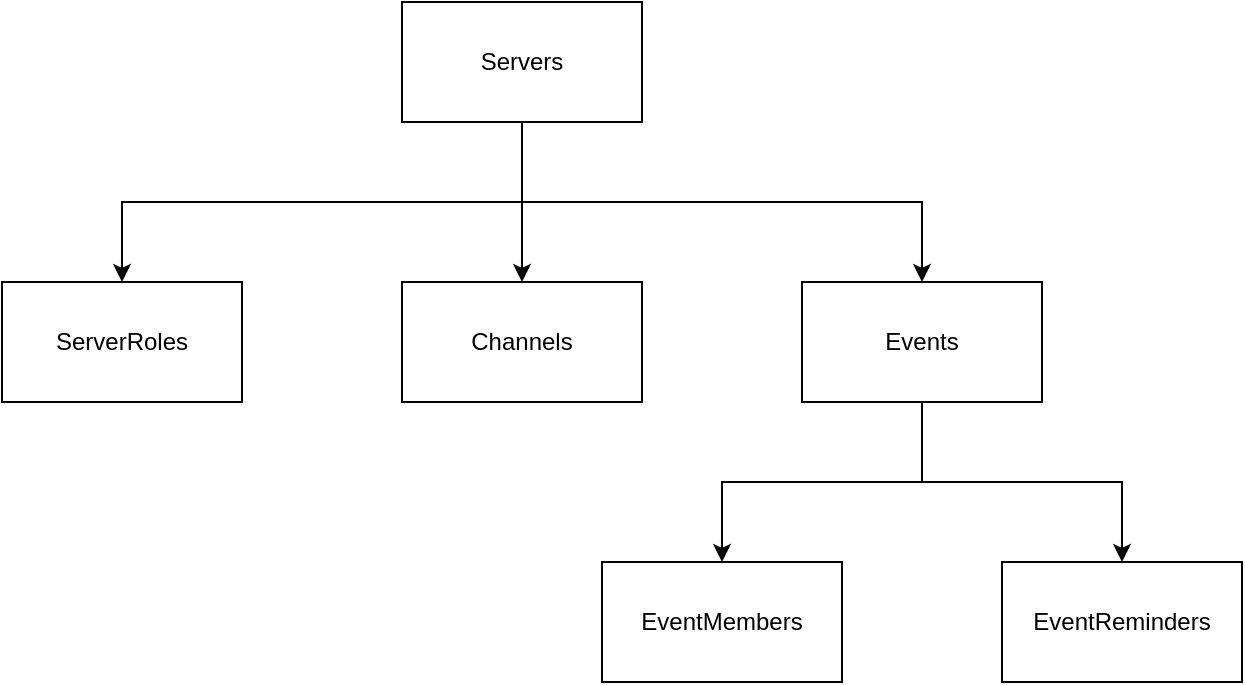 <mxfile version="17.4.2" type="device" pages="2"><diagram id="ZwTcJ2PWcBH-X0d2gr6N" name="DB"><mxGraphModel dx="2498" dy="1072" grid="1" gridSize="10" guides="1" tooltips="1" connect="1" arrows="1" fold="1" page="1" pageScale="1" pageWidth="827" pageHeight="1169" math="0" shadow="0"><root><mxCell id="0"/><mxCell id="1" parent="0"/><mxCell id="-BPBvn5lQueA70Ih68vu-9" style="edgeStyle=orthogonalEdgeStyle;rounded=0;orthogonalLoop=1;jettySize=auto;html=1;exitX=0.5;exitY=1;exitDx=0;exitDy=0;entryX=0.5;entryY=0;entryDx=0;entryDy=0;" edge="1" parent="1" source="-BPBvn5lQueA70Ih68vu-1" target="-BPBvn5lQueA70Ih68vu-4"><mxGeometry relative="1" as="geometry"/></mxCell><mxCell id="-BPBvn5lQueA70Ih68vu-10" style="edgeStyle=orthogonalEdgeStyle;rounded=0;orthogonalLoop=1;jettySize=auto;html=1;exitX=0.5;exitY=1;exitDx=0;exitDy=0;entryX=0.5;entryY=0;entryDx=0;entryDy=0;" edge="1" parent="1" source="-BPBvn5lQueA70Ih68vu-1" target="-BPBvn5lQueA70Ih68vu-6"><mxGeometry relative="1" as="geometry"/></mxCell><mxCell id="-BPBvn5lQueA70Ih68vu-1" value="Events" style="rounded=0;whiteSpace=wrap;html=1;" vertex="1" parent="1"><mxGeometry x="60" y="520" width="120" height="60" as="geometry"/></mxCell><mxCell id="-BPBvn5lQueA70Ih68vu-2" value="Channels" style="rounded=0;whiteSpace=wrap;html=1;" vertex="1" parent="1"><mxGeometry x="-140" y="520" width="120" height="60" as="geometry"/></mxCell><mxCell id="-BPBvn5lQueA70Ih68vu-7" style="edgeStyle=orthogonalEdgeStyle;rounded=0;orthogonalLoop=1;jettySize=auto;html=1;exitX=0.5;exitY=1;exitDx=0;exitDy=0;entryX=0.5;entryY=0;entryDx=0;entryDy=0;" edge="1" parent="1" source="-BPBvn5lQueA70Ih68vu-3" target="-BPBvn5lQueA70Ih68vu-1"><mxGeometry relative="1" as="geometry"/></mxCell><mxCell id="-BPBvn5lQueA70Ih68vu-11" style="edgeStyle=orthogonalEdgeStyle;rounded=0;orthogonalLoop=1;jettySize=auto;html=1;exitX=0.5;exitY=1;exitDx=0;exitDy=0;entryX=0.5;entryY=0;entryDx=0;entryDy=0;" edge="1" parent="1" source="-BPBvn5lQueA70Ih68vu-3" target="-BPBvn5lQueA70Ih68vu-2"><mxGeometry relative="1" as="geometry"/></mxCell><mxCell id="-BPBvn5lQueA70Ih68vu-13" style="edgeStyle=orthogonalEdgeStyle;rounded=0;orthogonalLoop=1;jettySize=auto;html=1;exitX=0.5;exitY=1;exitDx=0;exitDy=0;entryX=0.5;entryY=0;entryDx=0;entryDy=0;" edge="1" parent="1" source="-BPBvn5lQueA70Ih68vu-3" target="-BPBvn5lQueA70Ih68vu-12"><mxGeometry relative="1" as="geometry"/></mxCell><mxCell id="-BPBvn5lQueA70Ih68vu-3" value="Servers" style="rounded=0;whiteSpace=wrap;html=1;" vertex="1" parent="1"><mxGeometry x="-140" y="380" width="120" height="60" as="geometry"/></mxCell><mxCell id="-BPBvn5lQueA70Ih68vu-4" value="EventMembers" style="rounded=0;whiteSpace=wrap;html=1;" vertex="1" parent="1"><mxGeometry x="-40" y="660" width="120" height="60" as="geometry"/></mxCell><mxCell id="-BPBvn5lQueA70Ih68vu-6" value="EventReminders" style="rounded=0;whiteSpace=wrap;html=1;" vertex="1" parent="1"><mxGeometry x="160" y="660" width="120" height="60" as="geometry"/></mxCell><mxCell id="-BPBvn5lQueA70Ih68vu-12" value="ServerRoles" style="rounded=0;whiteSpace=wrap;html=1;" vertex="1" parent="1"><mxGeometry x="-340" y="520" width="120" height="60" as="geometry"/></mxCell></root></mxGraphModel></diagram><diagram id="giHlljV1WwekquS-B4Lo" name="Standard without Eventing"><mxGraphModel dx="2365" dy="1293" grid="1" gridSize="10" guides="1" tooltips="1" connect="1" arrows="1" fold="1" page="1" pageScale="1" pageWidth="827" pageHeight="1169" math="0" shadow="0"><root><mxCell id="0"/><mxCell id="1" parent="0"/><mxCell id="sooLpHcehuKBq-TOQK-5-1" value="&lt;br&gt;Broker" style="rounded=0;whiteSpace=wrap;html=1;fillColor=#008a00;fontColor=#ffffff;strokeColor=#005700;" vertex="1" parent="1"><mxGeometry x="80" y="200" width="120" height="60" as="geometry"/></mxCell><mxCell id="sooLpHcehuKBq-TOQK-5-2" value="&lt;br&gt;Service" style="rounded=0;whiteSpace=wrap;html=1;fillColor=#60a917;fontColor=#ffffff;strokeColor=#2D7600;" vertex="1" parent="1"><mxGeometry x="240" y="200" width="120" height="60" as="geometry"/></mxCell><mxCell id="sooLpHcehuKBq-TOQK-5-3" value="&lt;br&gt;Processing Service" style="rounded=0;whiteSpace=wrap;html=1;fillColor=#6a00ff;fontColor=#ffffff;strokeColor=#3700CC;" vertex="1" parent="1"><mxGeometry x="400" y="200" width="120" height="60" as="geometry"/></mxCell><mxCell id="sooLpHcehuKBq-TOQK-5-4" value="&lt;br&gt;Orchestration Service" style="rounded=0;whiteSpace=wrap;html=1;fillColor=#1ba1e2;fontColor=#ffffff;strokeColor=#006EAF;" vertex="1" parent="1"><mxGeometry x="560" y="200" width="120" height="60" as="geometry"/></mxCell><mxCell id="sooLpHcehuKBq-TOQK-5-6" value="&lt;br&gt;Management Service" style="rounded=0;whiteSpace=wrap;html=1;fillColor=#a20025;fontColor=#ffffff;strokeColor=#6F0000;" vertex="1" parent="1"><mxGeometry x="880" y="200" width="120" height="60" as="geometry"/></mxCell><mxCell id="sooLpHcehuKBq-TOQK-5-7" value="&lt;br&gt;Coordination Service" style="rounded=0;whiteSpace=wrap;html=1;fillColor=#330066;fontColor=#FFFFFF;strokeColor=#006EAF;" vertex="1" parent="1"><mxGeometry x="720" y="200" width="120" height="60" as="geometry"/></mxCell><mxCell id="gRKCuc54qlvHBrii7tV--61" style="edgeStyle=orthogonalEdgeStyle;rounded=0;orthogonalLoop=1;jettySize=auto;html=1;exitX=0.5;exitY=1;exitDx=0;exitDy=0;entryX=0.5;entryY=0;entryDx=0;entryDy=0;fillColor=#e3c800;strokeColor=#B09500;" edge="1" parent="1" source="sooLpHcehuKBq-TOQK-5-8" target="gRKCuc54qlvHBrii7tV--58"><mxGeometry relative="1" as="geometry"><Array as="points"><mxPoint x="260" y="1030"/><mxPoint x="1060" y="1030"/></Array></mxGeometry></mxCell><mxCell id="gRKCuc54qlvHBrii7tV--66" style="edgeStyle=orthogonalEdgeStyle;rounded=0;orthogonalLoop=1;jettySize=auto;html=1;exitX=0.75;exitY=0;exitDx=0;exitDy=0;entryX=0.75;entryY=1;entryDx=0;entryDy=0;fillColor=#e51400;strokeColor=#B20000;" edge="1" parent="1" source="sooLpHcehuKBq-TOQK-5-8" target="sooLpHcehuKBq-TOQK-5-9"><mxGeometry relative="1" as="geometry"/></mxCell><mxCell id="sooLpHcehuKBq-TOQK-5-8" value="DiscordApi&lt;br&gt;Broker" style="rounded=0;whiteSpace=wrap;html=1;fillColor=#008a00;fontColor=#ffffff;strokeColor=#005700;" vertex="1" parent="1"><mxGeometry x="200" y="920" width="120" height="60" as="geometry"/></mxCell><mxCell id="sooLpHcehuKBq-TOQK-5-13" style="edgeStyle=orthogonalEdgeStyle;rounded=0;orthogonalLoop=1;jettySize=auto;html=1;exitX=0.5;exitY=1;exitDx=0;exitDy=0;entryX=0.5;entryY=0;entryDx=0;entryDy=0;" edge="1" parent="1" source="sooLpHcehuKBq-TOQK-5-9" target="sooLpHcehuKBq-TOQK-5-8"><mxGeometry relative="1" as="geometry"/></mxCell><mxCell id="gRKCuc54qlvHBrii7tV--67" style="edgeStyle=orthogonalEdgeStyle;rounded=0;orthogonalLoop=1;jettySize=auto;html=1;exitX=0.75;exitY=0;exitDx=0;exitDy=0;entryX=0.75;entryY=1;entryDx=0;entryDy=0;fillColor=#e51400;strokeColor=#B20000;" edge="1" parent="1" source="sooLpHcehuKBq-TOQK-5-9" target="sooLpHcehuKBq-TOQK-5-10"><mxGeometry relative="1" as="geometry"/></mxCell><mxCell id="sooLpHcehuKBq-TOQK-5-9" value="DiscordApi&lt;br&gt;Service" style="rounded=0;whiteSpace=wrap;html=1;fillColor=#60a917;fontColor=#ffffff;strokeColor=#2D7600;" vertex="1" parent="1"><mxGeometry x="200" y="780" width="120" height="60" as="geometry"/></mxCell><mxCell id="sooLpHcehuKBq-TOQK-5-12" style="edgeStyle=orthogonalEdgeStyle;rounded=0;orthogonalLoop=1;jettySize=auto;html=1;exitX=0.5;exitY=1;exitDx=0;exitDy=0;entryX=0.5;entryY=0;entryDx=0;entryDy=0;" edge="1" parent="1" source="sooLpHcehuKBq-TOQK-5-10" target="sooLpHcehuKBq-TOQK-5-9"><mxGeometry relative="1" as="geometry"/></mxCell><mxCell id="gRKCuc54qlvHBrii7tV--68" style="edgeStyle=orthogonalEdgeStyle;rounded=0;orthogonalLoop=1;jettySize=auto;html=1;exitX=0.75;exitY=0;exitDx=0;exitDy=0;entryX=0.75;entryY=1;entryDx=0;entryDy=0;fillColor=#e51400;strokeColor=#B20000;" edge="1" parent="1" source="sooLpHcehuKBq-TOQK-5-10" target="gRKCuc54qlvHBrii7tV--37"><mxGeometry relative="1" as="geometry"/></mxCell><mxCell id="sooLpHcehuKBq-TOQK-5-10" value="DiscordApi&lt;br&gt;Processing Service" style="rounded=0;whiteSpace=wrap;html=1;fillColor=#6a00ff;fontColor=#ffffff;strokeColor=#3700CC;" vertex="1" parent="1"><mxGeometry x="200" y="640" width="120" height="60" as="geometry"/></mxCell><mxCell id="gRKCuc54qlvHBrii7tV--16" style="edgeStyle=orthogonalEdgeStyle;rounded=0;orthogonalLoop=1;jettySize=auto;html=1;exitX=0.5;exitY=1;exitDx=0;exitDy=0;entryX=0.5;entryY=0;entryDx=0;entryDy=0;entryPerimeter=0;" edge="1" parent="1" source="sooLpHcehuKBq-TOQK-5-14" target="gRKCuc54qlvHBrii7tV--7"><mxGeometry relative="1" as="geometry"/></mxCell><mxCell id="sooLpHcehuKBq-TOQK-5-14" value="Server&lt;br&gt;Broker" style="rounded=0;whiteSpace=wrap;html=1;fillColor=#008a00;fontColor=#ffffff;strokeColor=#005700;" vertex="1" parent="1"><mxGeometry x="360" y="920" width="120" height="60" as="geometry"/></mxCell><mxCell id="sooLpHcehuKBq-TOQK-5-15" style="edgeStyle=orthogonalEdgeStyle;rounded=0;orthogonalLoop=1;jettySize=auto;html=1;exitX=0.5;exitY=1;exitDx=0;exitDy=0;entryX=0.5;entryY=0;entryDx=0;entryDy=0;" edge="1" parent="1" source="sooLpHcehuKBq-TOQK-5-16" target="sooLpHcehuKBq-TOQK-5-14"><mxGeometry relative="1" as="geometry"/></mxCell><mxCell id="sooLpHcehuKBq-TOQK-5-16" value="Server&lt;br&gt;Service" style="rounded=0;whiteSpace=wrap;html=1;fillColor=#60a917;fontColor=#ffffff;strokeColor=#2D7600;" vertex="1" parent="1"><mxGeometry x="360" y="780" width="120" height="60" as="geometry"/></mxCell><mxCell id="sooLpHcehuKBq-TOQK-5-17" style="edgeStyle=orthogonalEdgeStyle;rounded=0;orthogonalLoop=1;jettySize=auto;html=1;exitX=0.5;exitY=1;exitDx=0;exitDy=0;entryX=0.5;entryY=0;entryDx=0;entryDy=0;" edge="1" parent="1" source="sooLpHcehuKBq-TOQK-5-18" target="sooLpHcehuKBq-TOQK-5-16"><mxGeometry relative="1" as="geometry"/></mxCell><mxCell id="sooLpHcehuKBq-TOQK-5-18" value="Server&lt;br&gt;Processing Service" style="rounded=0;whiteSpace=wrap;html=1;fillColor=#6a00ff;fontColor=#ffffff;strokeColor=#3700CC;" vertex="1" parent="1"><mxGeometry x="360" y="640" width="120" height="60" as="geometry"/></mxCell><mxCell id="gRKCuc54qlvHBrii7tV--11" style="edgeStyle=orthogonalEdgeStyle;rounded=0;orthogonalLoop=1;jettySize=auto;html=1;exitX=0.5;exitY=1;exitDx=0;exitDy=0;entryX=0.5;entryY=0;entryDx=0;entryDy=0;entryPerimeter=0;" edge="1" parent="1" source="sooLpHcehuKBq-TOQK-5-19" target="gRKCuc54qlvHBrii7tV--7"><mxGeometry relative="1" as="geometry"/></mxCell><mxCell id="sooLpHcehuKBq-TOQK-5-19" value="Role&lt;br&gt;Broker" style="rounded=0;whiteSpace=wrap;html=1;fillColor=#008a00;fontColor=#ffffff;strokeColor=#005700;" vertex="1" parent="1"><mxGeometry x="520" y="920" width="120" height="60" as="geometry"/></mxCell><mxCell id="sooLpHcehuKBq-TOQK-5-20" style="edgeStyle=orthogonalEdgeStyle;rounded=0;orthogonalLoop=1;jettySize=auto;html=1;exitX=0.5;exitY=1;exitDx=0;exitDy=0;entryX=0.5;entryY=0;entryDx=0;entryDy=0;" edge="1" parent="1" source="sooLpHcehuKBq-TOQK-5-21" target="sooLpHcehuKBq-TOQK-5-19"><mxGeometry relative="1" as="geometry"/></mxCell><mxCell id="sooLpHcehuKBq-TOQK-5-21" value="Role&lt;br&gt;Service" style="rounded=0;whiteSpace=wrap;html=1;fillColor=#60a917;fontColor=#ffffff;strokeColor=#2D7600;" vertex="1" parent="1"><mxGeometry x="520" y="780" width="120" height="60" as="geometry"/></mxCell><mxCell id="sooLpHcehuKBq-TOQK-5-22" style="edgeStyle=orthogonalEdgeStyle;rounded=0;orthogonalLoop=1;jettySize=auto;html=1;exitX=0.5;exitY=1;exitDx=0;exitDy=0;entryX=0.5;entryY=0;entryDx=0;entryDy=0;" edge="1" parent="1" source="sooLpHcehuKBq-TOQK-5-23" target="sooLpHcehuKBq-TOQK-5-21"><mxGeometry relative="1" as="geometry"/></mxCell><mxCell id="sooLpHcehuKBq-TOQK-5-23" value="Role&lt;br&gt;Processing Service" style="rounded=0;whiteSpace=wrap;html=1;fillColor=#6a00ff;fontColor=#ffffff;strokeColor=#3700CC;" vertex="1" parent="1"><mxGeometry x="520" y="640" width="120" height="60" as="geometry"/></mxCell><mxCell id="gRKCuc54qlvHBrii7tV--10" style="edgeStyle=orthogonalEdgeStyle;rounded=0;orthogonalLoop=1;jettySize=auto;html=1;exitX=0.5;exitY=1;exitDx=0;exitDy=0;entryX=0.5;entryY=0;entryDx=0;entryDy=0;entryPerimeter=0;" edge="1" parent="1" source="0sxjqeo3o4CU1X3spmLs-1" target="gRKCuc54qlvHBrii7tV--7"><mxGeometry relative="1" as="geometry"/></mxCell><mxCell id="0sxjqeo3o4CU1X3spmLs-1" value="Channel&lt;br&gt;Broker" style="rounded=0;whiteSpace=wrap;html=1;fillColor=#008a00;fontColor=#ffffff;strokeColor=#005700;" vertex="1" parent="1"><mxGeometry x="680" y="920" width="120" height="60" as="geometry"/></mxCell><mxCell id="0sxjqeo3o4CU1X3spmLs-2" style="edgeStyle=orthogonalEdgeStyle;rounded=0;orthogonalLoop=1;jettySize=auto;html=1;exitX=0.5;exitY=1;exitDx=0;exitDy=0;entryX=0.5;entryY=0;entryDx=0;entryDy=0;" edge="1" parent="1" source="0sxjqeo3o4CU1X3spmLs-3" target="0sxjqeo3o4CU1X3spmLs-1"><mxGeometry relative="1" as="geometry"/></mxCell><mxCell id="0sxjqeo3o4CU1X3spmLs-3" value="Channel&lt;br&gt;Service" style="rounded=0;whiteSpace=wrap;html=1;fillColor=#60a917;fontColor=#ffffff;strokeColor=#2D7600;" vertex="1" parent="1"><mxGeometry x="680" y="780" width="120" height="60" as="geometry"/></mxCell><mxCell id="0sxjqeo3o4CU1X3spmLs-4" style="edgeStyle=orthogonalEdgeStyle;rounded=0;orthogonalLoop=1;jettySize=auto;html=1;exitX=0.5;exitY=1;exitDx=0;exitDy=0;entryX=0.5;entryY=0;entryDx=0;entryDy=0;" edge="1" parent="1" source="0sxjqeo3o4CU1X3spmLs-5" target="0sxjqeo3o4CU1X3spmLs-3"><mxGeometry relative="1" as="geometry"/></mxCell><mxCell id="0sxjqeo3o4CU1X3spmLs-5" value="Channel&lt;br&gt;Processing Service" style="rounded=0;whiteSpace=wrap;html=1;fillColor=#6a00ff;fontColor=#ffffff;strokeColor=#3700CC;" vertex="1" parent="1"><mxGeometry x="680" y="640" width="120" height="60" as="geometry"/></mxCell><mxCell id="gRKCuc54qlvHBrii7tV--13" style="edgeStyle=orthogonalEdgeStyle;rounded=0;orthogonalLoop=1;jettySize=auto;html=1;exitX=0.5;exitY=1;exitDx=0;exitDy=0;entryX=0.5;entryY=0;entryDx=0;entryDy=0;entryPerimeter=0;" edge="1" parent="1" source="mUdLSUk9kd8vM3ztslVo-1" target="gRKCuc54qlvHBrii7tV--7"><mxGeometry relative="1" as="geometry"/></mxCell><mxCell id="mUdLSUk9kd8vM3ztslVo-1" value="Event&lt;br&gt;Broker" style="rounded=0;whiteSpace=wrap;html=1;fillColor=#008a00;fontColor=#ffffff;strokeColor=#005700;direction=east;" vertex="1" parent="1"><mxGeometry x="840" y="920" width="120" height="60" as="geometry"/></mxCell><mxCell id="mUdLSUk9kd8vM3ztslVo-2" style="edgeStyle=orthogonalEdgeStyle;rounded=0;orthogonalLoop=1;jettySize=auto;html=1;exitX=0.5;exitY=1;exitDx=0;exitDy=0;entryX=0.5;entryY=0;entryDx=0;entryDy=0;" edge="1" parent="1" source="mUdLSUk9kd8vM3ztslVo-3" target="mUdLSUk9kd8vM3ztslVo-1"><mxGeometry relative="1" as="geometry"/></mxCell><mxCell id="mUdLSUk9kd8vM3ztslVo-3" value="Event&lt;br&gt;Service" style="rounded=0;whiteSpace=wrap;html=1;fillColor=#60a917;fontColor=#ffffff;strokeColor=#2D7600;direction=east;" vertex="1" parent="1"><mxGeometry x="840" y="780" width="120" height="60" as="geometry"/></mxCell><mxCell id="mUdLSUk9kd8vM3ztslVo-4" style="edgeStyle=orthogonalEdgeStyle;rounded=0;orthogonalLoop=1;jettySize=auto;html=1;exitX=0.5;exitY=1;exitDx=0;exitDy=0;entryX=0.5;entryY=0;entryDx=0;entryDy=0;" edge="1" parent="1" source="mUdLSUk9kd8vM3ztslVo-5" target="mUdLSUk9kd8vM3ztslVo-3"><mxGeometry relative="1" as="geometry"/></mxCell><mxCell id="mUdLSUk9kd8vM3ztslVo-5" value="Event&lt;br&gt;Processing Service" style="rounded=0;whiteSpace=wrap;html=1;fillColor=#6a00ff;fontColor=#ffffff;strokeColor=#3700CC;direction=east;" vertex="1" parent="1"><mxGeometry x="840" y="640" width="120" height="60" as="geometry"/></mxCell><mxCell id="gRKCuc54qlvHBrii7tV--14" style="edgeStyle=orthogonalEdgeStyle;rounded=0;orthogonalLoop=1;jettySize=auto;html=1;exitX=0.5;exitY=1;exitDx=0;exitDy=0;entryX=0.5;entryY=0;entryDx=0;entryDy=0;entryPerimeter=0;" edge="1" parent="1" source="eHHxkxU--qpupU4XjW1G-1" target="gRKCuc54qlvHBrii7tV--7"><mxGeometry relative="1" as="geometry"/></mxCell><mxCell id="eHHxkxU--qpupU4XjW1G-1" value="Member&lt;br&gt;Broker" style="rounded=0;whiteSpace=wrap;html=1;fillColor=#008a00;fontColor=#ffffff;strokeColor=#005700;" vertex="1" parent="1"><mxGeometry x="1160" y="920" width="120" height="60" as="geometry"/></mxCell><mxCell id="eHHxkxU--qpupU4XjW1G-2" style="edgeStyle=orthogonalEdgeStyle;rounded=0;orthogonalLoop=1;jettySize=auto;html=1;exitX=0.5;exitY=1;exitDx=0;exitDy=0;entryX=0.5;entryY=0;entryDx=0;entryDy=0;" edge="1" parent="1" source="eHHxkxU--qpupU4XjW1G-3" target="eHHxkxU--qpupU4XjW1G-1"><mxGeometry relative="1" as="geometry"/></mxCell><mxCell id="eHHxkxU--qpupU4XjW1G-3" value="Member&lt;br&gt;Service" style="rounded=0;whiteSpace=wrap;html=1;fillColor=#60a917;fontColor=#ffffff;strokeColor=#2D7600;" vertex="1" parent="1"><mxGeometry x="1160" y="780" width="120" height="60" as="geometry"/></mxCell><mxCell id="eHHxkxU--qpupU4XjW1G-4" style="edgeStyle=orthogonalEdgeStyle;rounded=0;orthogonalLoop=1;jettySize=auto;html=1;exitX=0.5;exitY=1;exitDx=0;exitDy=0;entryX=0.5;entryY=0;entryDx=0;entryDy=0;" edge="1" parent="1" source="eHHxkxU--qpupU4XjW1G-5" target="eHHxkxU--qpupU4XjW1G-3"><mxGeometry relative="1" as="geometry"/></mxCell><mxCell id="eHHxkxU--qpupU4XjW1G-5" value="Member&lt;br&gt;Processing Service" style="rounded=0;whiteSpace=wrap;html=1;fillColor=#6a00ff;fontColor=#ffffff;strokeColor=#3700CC;" vertex="1" parent="1"><mxGeometry x="1160" y="640" width="120" height="60" as="geometry"/></mxCell><mxCell id="gRKCuc54qlvHBrii7tV--15" style="edgeStyle=orthogonalEdgeStyle;rounded=0;orthogonalLoop=1;jettySize=auto;html=1;exitX=0.5;exitY=1;exitDx=0;exitDy=0;entryX=0.5;entryY=0;entryDx=0;entryDy=0;entryPerimeter=0;" edge="1" parent="1" source="gRKCuc54qlvHBrii7tV--1" target="gRKCuc54qlvHBrii7tV--7"><mxGeometry relative="1" as="geometry"><Array as="points"><mxPoint x="1860" y="1020"/><mxPoint x="900" y="1020"/></Array></mxGeometry></mxCell><mxCell id="gRKCuc54qlvHBrii7tV--1" value="Reminder&lt;br&gt;Broker" style="rounded=0;whiteSpace=wrap;html=1;fillColor=#008a00;fontColor=#ffffff;strokeColor=#005700;" vertex="1" parent="1"><mxGeometry x="1800" y="920" width="120" height="60" as="geometry"/></mxCell><mxCell id="gRKCuc54qlvHBrii7tV--2" style="edgeStyle=orthogonalEdgeStyle;rounded=0;orthogonalLoop=1;jettySize=auto;html=1;exitX=0.5;exitY=1;exitDx=0;exitDy=0;entryX=0.5;entryY=0;entryDx=0;entryDy=0;" edge="1" parent="1" source="gRKCuc54qlvHBrii7tV--3" target="gRKCuc54qlvHBrii7tV--1"><mxGeometry relative="1" as="geometry"/></mxCell><mxCell id="gRKCuc54qlvHBrii7tV--3" value="Reminder&lt;br&gt;Service" style="rounded=0;whiteSpace=wrap;html=1;fillColor=#60a917;fontColor=#ffffff;strokeColor=#2D7600;" vertex="1" parent="1"><mxGeometry x="1800" y="780" width="120" height="60" as="geometry"/></mxCell><mxCell id="gRKCuc54qlvHBrii7tV--4" style="edgeStyle=orthogonalEdgeStyle;rounded=0;orthogonalLoop=1;jettySize=auto;html=1;exitX=0.5;exitY=1;exitDx=0;exitDy=0;entryX=0.5;entryY=0;entryDx=0;entryDy=0;" edge="1" parent="1" source="gRKCuc54qlvHBrii7tV--5" target="gRKCuc54qlvHBrii7tV--3"><mxGeometry relative="1" as="geometry"/></mxCell><mxCell id="gRKCuc54qlvHBrii7tV--5" value="Reminder&lt;br&gt;Processing Service" style="rounded=0;whiteSpace=wrap;html=1;fillColor=#6a00ff;fontColor=#ffffff;strokeColor=#3700CC;" vertex="1" parent="1"><mxGeometry x="1800" y="640" width="120" height="60" as="geometry"/></mxCell><mxCell id="gRKCuc54qlvHBrii7tV--7" value="DB" style="shape=cylinder3;whiteSpace=wrap;html=1;boundedLbl=1;backgroundOutline=1;size=15;fillColor=#a20025;fontColor=#ffffff;strokeColor=#6F0000;" vertex="1" parent="1"><mxGeometry x="870" y="1060" width="60" height="80" as="geometry"/></mxCell><mxCell id="gRKCuc54qlvHBrii7tV--23" style="edgeStyle=orthogonalEdgeStyle;rounded=0;orthogonalLoop=1;jettySize=auto;html=1;exitX=0.5;exitY=1;exitDx=0;exitDy=0;entryX=0.5;entryY=0;entryDx=0;entryDy=0;" edge="1" parent="1" source="gRKCuc54qlvHBrii7tV--22" target="sooLpHcehuKBq-TOQK-5-18"><mxGeometry relative="1" as="geometry"/></mxCell><mxCell id="gRKCuc54qlvHBrii7tV--24" style="edgeStyle=orthogonalEdgeStyle;rounded=0;orthogonalLoop=1;jettySize=auto;html=1;exitX=0.5;exitY=1;exitDx=0;exitDy=0;entryX=0.5;entryY=0;entryDx=0;entryDy=0;" edge="1" parent="1" source="gRKCuc54qlvHBrii7tV--22" target="sooLpHcehuKBq-TOQK-5-23"><mxGeometry relative="1" as="geometry"/></mxCell><mxCell id="gRKCuc54qlvHBrii7tV--25" style="edgeStyle=orthogonalEdgeStyle;rounded=0;orthogonalLoop=1;jettySize=auto;html=1;exitX=0.5;exitY=1;exitDx=0;exitDy=0;entryX=0.5;entryY=0;entryDx=0;entryDy=0;" edge="1" parent="1" source="gRKCuc54qlvHBrii7tV--22" target="0sxjqeo3o4CU1X3spmLs-5"><mxGeometry relative="1" as="geometry"/></mxCell><mxCell id="gRKCuc54qlvHBrii7tV--22" value="Server&lt;br&gt;Orchestration Service" style="rounded=0;whiteSpace=wrap;html=1;fillColor=#1ba1e2;fontColor=#ffffff;strokeColor=#006EAF;" vertex="1" parent="1"><mxGeometry x="520" y="500" width="120" height="60" as="geometry"/></mxCell><mxCell id="gRKCuc54qlvHBrii7tV--27" style="edgeStyle=orthogonalEdgeStyle;rounded=0;orthogonalLoop=1;jettySize=auto;html=1;exitX=0.5;exitY=1;exitDx=0;exitDy=0;entryX=0.5;entryY=0;entryDx=0;entryDy=0;" edge="1" parent="1" source="gRKCuc54qlvHBrii7tV--26" target="mUdLSUk9kd8vM3ztslVo-5"><mxGeometry relative="1" as="geometry"/></mxCell><mxCell id="gRKCuc54qlvHBrii7tV--52" style="edgeStyle=orthogonalEdgeStyle;rounded=0;orthogonalLoop=1;jettySize=auto;html=1;exitX=0.5;exitY=1;exitDx=0;exitDy=0;entryX=0.5;entryY=0;entryDx=0;entryDy=0;" edge="1" parent="1" source="gRKCuc54qlvHBrii7tV--26" target="gRKCuc54qlvHBrii7tV--43"><mxGeometry relative="1" as="geometry"/></mxCell><mxCell id="gRKCuc54qlvHBrii7tV--26" value="Event&lt;br&gt;Orchestration Service" style="rounded=0;whiteSpace=wrap;html=1;fillColor=#1ba1e2;fontColor=#ffffff;strokeColor=#006EAF;" vertex="1" parent="1"><mxGeometry x="920" y="500" width="120" height="60" as="geometry"/></mxCell><mxCell id="gRKCuc54qlvHBrii7tV--30" value="&lt;br&gt;Exposer" style="rounded=0;whiteSpace=wrap;html=1;fillColor=#0050ef;fontColor=#ffffff;strokeColor=#001DBC;" vertex="1" parent="1"><mxGeometry x="1040" y="200" width="120" height="60" as="geometry"/></mxCell><mxCell id="gRKCuc54qlvHBrii7tV--38" style="edgeStyle=orthogonalEdgeStyle;rounded=0;orthogonalLoop=1;jettySize=auto;html=1;exitX=0.5;exitY=1;exitDx=0;exitDy=0;entryX=0.5;entryY=0;entryDx=0;entryDy=0;" edge="1" parent="1" source="gRKCuc54qlvHBrii7tV--37" target="sooLpHcehuKBq-TOQK-5-10"><mxGeometry relative="1" as="geometry"/></mxCell><mxCell id="gRKCuc54qlvHBrii7tV--130" style="edgeStyle=orthogonalEdgeStyle;rounded=0;orthogonalLoop=1;jettySize=auto;html=1;exitX=0.75;exitY=0;exitDx=0;exitDy=0;entryX=0.75;entryY=1;entryDx=0;entryDy=0;fillColor=#e51400;strokeColor=#B20000;" edge="1" parent="1" source="gRKCuc54qlvHBrii7tV--37" target="gRKCuc54qlvHBrii7tV--45"><mxGeometry relative="1" as="geometry"><Array as="points"><mxPoint x="290" y="450"/><mxPoint x="370" y="450"/></Array></mxGeometry></mxCell><mxCell id="gRKCuc54qlvHBrii7tV--131" style="edgeStyle=orthogonalEdgeStyle;rounded=0;orthogonalLoop=1;jettySize=auto;html=1;exitX=0.75;exitY=0;exitDx=0;exitDy=0;entryX=0.75;entryY=1;entryDx=0;entryDy=0;fillColor=#e51400;strokeColor=#B20000;" edge="1" parent="1" source="gRKCuc54qlvHBrii7tV--37" target="gRKCuc54qlvHBrii7tV--126"><mxGeometry relative="1" as="geometry"><Array as="points"><mxPoint x="290" y="450"/><mxPoint x="210" y="450"/></Array></mxGeometry></mxCell><mxCell id="gRKCuc54qlvHBrii7tV--37" value="Discord Message&lt;br&gt;Orchestration Service" style="rounded=0;whiteSpace=wrap;html=1;fillColor=#1ba1e2;fontColor=#ffffff;strokeColor=#006EAF;" vertex="1" parent="1"><mxGeometry x="200" y="500" width="120" height="60" as="geometry"/></mxCell><mxCell id="gRKCuc54qlvHBrii7tV--59" style="edgeStyle=orthogonalEdgeStyle;rounded=0;orthogonalLoop=1;jettySize=auto;html=1;exitX=0.5;exitY=1;exitDx=0;exitDy=0;entryX=0.5;entryY=0;entryDx=0;entryDy=0;fillColor=#e3c800;strokeColor=#B09500;" edge="1" parent="1" source="gRKCuc54qlvHBrii7tV--39" target="gRKCuc54qlvHBrii7tV--58"><mxGeometry relative="1" as="geometry"/></mxCell><mxCell id="gRKCuc54qlvHBrii7tV--133" style="edgeStyle=orthogonalEdgeStyle;rounded=0;orthogonalLoop=1;jettySize=auto;html=1;exitX=0.75;exitY=0;exitDx=0;exitDy=0;entryX=0.75;entryY=1;entryDx=0;entryDy=0;fillColor=#e51400;strokeColor=#B20000;" edge="1" parent="1" source="gRKCuc54qlvHBrii7tV--39" target="gRKCuc54qlvHBrii7tV--41"><mxGeometry relative="1" as="geometry"/></mxCell><mxCell id="gRKCuc54qlvHBrii7tV--39" value="Event&lt;br&gt;Event&lt;br&gt;Broker" style="rounded=0;whiteSpace=wrap;html=1;fillColor=#008a00;fontColor=#ffffff;strokeColor=#005700;direction=east;" vertex="1" parent="1"><mxGeometry x="1000" y="920" width="120" height="60" as="geometry"/></mxCell><mxCell id="gRKCuc54qlvHBrii7tV--40" style="edgeStyle=orthogonalEdgeStyle;rounded=0;orthogonalLoop=1;jettySize=auto;html=1;exitX=0.5;exitY=1;exitDx=0;exitDy=0;entryX=0.5;entryY=0;entryDx=0;entryDy=0;" edge="1" source="gRKCuc54qlvHBrii7tV--41" target="gRKCuc54qlvHBrii7tV--39" parent="1"><mxGeometry relative="1" as="geometry"/></mxCell><mxCell id="gRKCuc54qlvHBrii7tV--134" style="edgeStyle=orthogonalEdgeStyle;rounded=0;orthogonalLoop=1;jettySize=auto;html=1;exitX=0.75;exitY=0;exitDx=0;exitDy=0;entryX=0.75;entryY=1;entryDx=0;entryDy=0;fillColor=#e51400;strokeColor=#B20000;" edge="1" parent="1" source="gRKCuc54qlvHBrii7tV--41" target="gRKCuc54qlvHBrii7tV--43"><mxGeometry relative="1" as="geometry"/></mxCell><mxCell id="gRKCuc54qlvHBrii7tV--41" value="Event&lt;br&gt;Event&lt;br&gt;Service" style="rounded=0;whiteSpace=wrap;html=1;fillColor=#60a917;fontColor=#ffffff;strokeColor=#2D7600;direction=east;" vertex="1" parent="1"><mxGeometry x="1000" y="780" width="120" height="60" as="geometry"/></mxCell><mxCell id="gRKCuc54qlvHBrii7tV--42" style="edgeStyle=orthogonalEdgeStyle;rounded=0;orthogonalLoop=1;jettySize=auto;html=1;exitX=0.5;exitY=1;exitDx=0;exitDy=0;entryX=0.5;entryY=0;entryDx=0;entryDy=0;" edge="1" source="gRKCuc54qlvHBrii7tV--43" target="gRKCuc54qlvHBrii7tV--41" parent="1"><mxGeometry relative="1" as="geometry"/></mxCell><mxCell id="gRKCuc54qlvHBrii7tV--135" style="edgeStyle=orthogonalEdgeStyle;rounded=0;orthogonalLoop=1;jettySize=auto;html=1;exitX=0.75;exitY=0;exitDx=0;exitDy=0;entryX=0.75;entryY=1;entryDx=0;entryDy=0;fillColor=#e51400;strokeColor=#B20000;" edge="1" parent="1" source="gRKCuc54qlvHBrii7tV--43" target="gRKCuc54qlvHBrii7tV--26"><mxGeometry relative="1" as="geometry"><Array as="points"><mxPoint x="1090" y="590"/><mxPoint x="1010" y="590"/></Array></mxGeometry></mxCell><mxCell id="gRKCuc54qlvHBrii7tV--43" value="Event&lt;br&gt;Event&lt;br&gt;Processing Service" style="rounded=0;whiteSpace=wrap;html=1;fillColor=#6a00ff;fontColor=#ffffff;strokeColor=#3700CC;direction=east;" vertex="1" parent="1"><mxGeometry x="1000" y="640" width="120" height="60" as="geometry"/></mxCell><mxCell id="gRKCuc54qlvHBrii7tV--129" style="edgeStyle=orthogonalEdgeStyle;rounded=0;orthogonalLoop=1;jettySize=auto;html=1;exitX=0.5;exitY=1;exitDx=0;exitDy=0;entryX=0.5;entryY=0;entryDx=0;entryDy=0;" edge="1" parent="1" source="gRKCuc54qlvHBrii7tV--45" target="gRKCuc54qlvHBrii7tV--37"><mxGeometry relative="1" as="geometry"/></mxCell><mxCell id="gRKCuc54qlvHBrii7tV--45" value="Event SlashCommand&lt;br&gt;Handler" style="rounded=0;whiteSpace=wrap;html=1;fillColor=#0050ef;fontColor=#ffffff;strokeColor=#001DBC;" vertex="1" parent="1"><mxGeometry x="280" y="360" width="120" height="60" as="geometry"/></mxCell><mxCell id="gRKCuc54qlvHBrii7tV--60" style="edgeStyle=orthogonalEdgeStyle;rounded=0;orthogonalLoop=1;jettySize=auto;html=1;exitX=0.5;exitY=1;exitDx=0;exitDy=0;entryX=0.5;entryY=0;entryDx=0;entryDy=0;fillColor=#e3c800;strokeColor=#B09500;" edge="1" parent="1" source="gRKCuc54qlvHBrii7tV--47" target="gRKCuc54qlvHBrii7tV--58"><mxGeometry relative="1" as="geometry"><Array as="points"><mxPoint x="2020" y="1030"/><mxPoint x="1060" y="1030"/></Array></mxGeometry></mxCell><mxCell id="gRKCuc54qlvHBrii7tV--107" style="edgeStyle=orthogonalEdgeStyle;rounded=0;orthogonalLoop=1;jettySize=auto;html=1;exitX=0.75;exitY=0;exitDx=0;exitDy=0;entryX=0.75;entryY=1;entryDx=0;entryDy=0;fillColor=#e51400;strokeColor=#B20000;" edge="1" parent="1" source="gRKCuc54qlvHBrii7tV--47" target="gRKCuc54qlvHBrii7tV--49"><mxGeometry relative="1" as="geometry"/></mxCell><mxCell id="gRKCuc54qlvHBrii7tV--47" value="Reminder&lt;br&gt;Event&lt;br&gt;Broker" style="rounded=0;whiteSpace=wrap;html=1;fillColor=#008a00;fontColor=#ffffff;strokeColor=#005700;" vertex="1" parent="1"><mxGeometry x="1960" y="920" width="120" height="60" as="geometry"/></mxCell><mxCell id="gRKCuc54qlvHBrii7tV--48" style="edgeStyle=orthogonalEdgeStyle;rounded=0;orthogonalLoop=1;jettySize=auto;html=1;exitX=0.5;exitY=1;exitDx=0;exitDy=0;entryX=0.5;entryY=0;entryDx=0;entryDy=0;" edge="1" source="gRKCuc54qlvHBrii7tV--49" target="gRKCuc54qlvHBrii7tV--47" parent="1"><mxGeometry relative="1" as="geometry"/></mxCell><mxCell id="gRKCuc54qlvHBrii7tV--108" style="edgeStyle=orthogonalEdgeStyle;rounded=0;orthogonalLoop=1;jettySize=auto;html=1;exitX=0.75;exitY=0;exitDx=0;exitDy=0;entryX=0.75;entryY=1;entryDx=0;entryDy=0;fillColor=#e51400;strokeColor=#B20000;" edge="1" parent="1" source="gRKCuc54qlvHBrii7tV--49" target="gRKCuc54qlvHBrii7tV--51"><mxGeometry relative="1" as="geometry"/></mxCell><mxCell id="gRKCuc54qlvHBrii7tV--49" value="Reminder&lt;br&gt;Event&lt;br&gt;Service" style="rounded=0;whiteSpace=wrap;html=1;fillColor=#60a917;fontColor=#ffffff;strokeColor=#2D7600;" vertex="1" parent="1"><mxGeometry x="1960" y="780" width="120" height="60" as="geometry"/></mxCell><mxCell id="gRKCuc54qlvHBrii7tV--50" style="edgeStyle=orthogonalEdgeStyle;rounded=0;orthogonalLoop=1;jettySize=auto;html=1;exitX=0.5;exitY=1;exitDx=0;exitDy=0;entryX=0.5;entryY=0;entryDx=0;entryDy=0;" edge="1" source="gRKCuc54qlvHBrii7tV--51" target="gRKCuc54qlvHBrii7tV--49" parent="1"><mxGeometry relative="1" as="geometry"/></mxCell><mxCell id="gRKCuc54qlvHBrii7tV--109" style="edgeStyle=orthogonalEdgeStyle;rounded=0;orthogonalLoop=1;jettySize=auto;html=1;exitX=0.75;exitY=0;exitDx=0;exitDy=0;entryX=0.75;entryY=1;entryDx=0;entryDy=0;fillColor=#e51400;strokeColor=#B20000;" edge="1" parent="1" source="gRKCuc54qlvHBrii7tV--51" target="gRKCuc54qlvHBrii7tV--54"><mxGeometry relative="1" as="geometry"><Array as="points"><mxPoint x="2050" y="590"/><mxPoint x="1970" y="590"/></Array></mxGeometry></mxCell><mxCell id="gRKCuc54qlvHBrii7tV--51" value="Reminder&lt;br&gt;Event&lt;br&gt;Processing Service" style="rounded=0;whiteSpace=wrap;html=1;fillColor=#6a00ff;fontColor=#ffffff;strokeColor=#3700CC;" vertex="1" parent="1"><mxGeometry x="1960" y="640" width="120" height="60" as="geometry"/></mxCell><mxCell id="gRKCuc54qlvHBrii7tV--57" style="edgeStyle=orthogonalEdgeStyle;rounded=0;orthogonalLoop=1;jettySize=auto;html=1;exitX=0.5;exitY=1;exitDx=0;exitDy=0;entryX=0.5;entryY=0;entryDx=0;entryDy=0;" edge="1" parent="1" source="gRKCuc54qlvHBrii7tV--53" target="eHHxkxU--qpupU4XjW1G-5"><mxGeometry relative="1" as="geometry"/></mxCell><mxCell id="gRKCuc54qlvHBrii7tV--101" style="edgeStyle=orthogonalEdgeStyle;rounded=0;orthogonalLoop=1;jettySize=auto;html=1;exitX=0.5;exitY=1;exitDx=0;exitDy=0;entryX=0.5;entryY=0;entryDx=0;entryDy=0;" edge="1" parent="1" source="gRKCuc54qlvHBrii7tV--53" target="gRKCuc54qlvHBrii7tV--98"><mxGeometry relative="1" as="geometry"/></mxCell><mxCell id="gRKCuc54qlvHBrii7tV--53" value="Member&lt;br&gt;Orchestration Service" style="rounded=0;whiteSpace=wrap;html=1;fillColor=#1ba1e2;fontColor=#ffffff;strokeColor=#006EAF;" vertex="1" parent="1"><mxGeometry x="1240" y="500" width="120" height="60" as="geometry"/></mxCell><mxCell id="gRKCuc54qlvHBrii7tV--55" style="edgeStyle=orthogonalEdgeStyle;rounded=0;orthogonalLoop=1;jettySize=auto;html=1;exitX=0.5;exitY=1;exitDx=0;exitDy=0;entryX=0.5;entryY=0;entryDx=0;entryDy=0;" edge="1" parent="1" source="gRKCuc54qlvHBrii7tV--54" target="gRKCuc54qlvHBrii7tV--5"><mxGeometry relative="1" as="geometry"/></mxCell><mxCell id="gRKCuc54qlvHBrii7tV--56" style="edgeStyle=orthogonalEdgeStyle;rounded=0;orthogonalLoop=1;jettySize=auto;html=1;exitX=0.5;exitY=1;exitDx=0;exitDy=0;entryX=0.5;entryY=0;entryDx=0;entryDy=0;" edge="1" parent="1" source="gRKCuc54qlvHBrii7tV--54" target="gRKCuc54qlvHBrii7tV--51"><mxGeometry relative="1" as="geometry"/></mxCell><mxCell id="gRKCuc54qlvHBrii7tV--54" value="Reminder&lt;br&gt;Orchestration Service" style="rounded=0;whiteSpace=wrap;html=1;fillColor=#1ba1e2;fontColor=#ffffff;strokeColor=#006EAF;" vertex="1" parent="1"><mxGeometry x="1880" y="500" width="120" height="60" as="geometry"/></mxCell><mxCell id="gRKCuc54qlvHBrii7tV--62" style="edgeStyle=orthogonalEdgeStyle;rounded=0;orthogonalLoop=1;jettySize=auto;html=1;exitX=0;exitY=0;exitDx=0;exitDy=0;entryX=0.75;entryY=1;entryDx=0;entryDy=0;fillColor=#e51400;strokeColor=#B20000;" edge="1" parent="1" source="gRKCuc54qlvHBrii7tV--58" target="sooLpHcehuKBq-TOQK-5-8"><mxGeometry relative="1" as="geometry"><Array as="points"><mxPoint x="1040" y="1010"/><mxPoint x="290" y="1010"/></Array></mxGeometry></mxCell><mxCell id="gRKCuc54qlvHBrii7tV--99" style="edgeStyle=orthogonalEdgeStyle;rounded=0;orthogonalLoop=1;jettySize=auto;html=1;exitX=1;exitY=0;exitDx=0;exitDy=0;entryX=0.75;entryY=1;entryDx=0;entryDy=0;fillColor=#e51400;strokeColor=#B20000;" edge="1" parent="1" source="gRKCuc54qlvHBrii7tV--58" target="gRKCuc54qlvHBrii7tV--93"><mxGeometry relative="1" as="geometry"><Array as="points"><mxPoint x="1080" y="1010"/><mxPoint x="1410" y="1010"/></Array></mxGeometry></mxCell><mxCell id="gRKCuc54qlvHBrii7tV--106" style="edgeStyle=orthogonalEdgeStyle;rounded=0;orthogonalLoop=1;jettySize=auto;html=1;exitX=1;exitY=0;exitDx=0;exitDy=0;entryX=0.75;entryY=1;entryDx=0;entryDy=0;fillColor=#e51400;strokeColor=#B20000;" edge="1" parent="1" source="gRKCuc54qlvHBrii7tV--58" target="gRKCuc54qlvHBrii7tV--47"><mxGeometry relative="1" as="geometry"><Array as="points"><mxPoint x="1080" y="1010"/><mxPoint x="2050" y="1010"/></Array></mxGeometry></mxCell><mxCell id="gRKCuc54qlvHBrii7tV--117" style="edgeStyle=orthogonalEdgeStyle;rounded=0;orthogonalLoop=1;jettySize=auto;html=1;exitX=1;exitY=0;exitDx=0;exitDy=0;entryX=0.75;entryY=1;entryDx=0;entryDy=0;fillColor=#e51400;strokeColor=#B20000;" edge="1" parent="1" source="gRKCuc54qlvHBrii7tV--58" target="gRKCuc54qlvHBrii7tV--111"><mxGeometry relative="1" as="geometry"><Array as="points"><mxPoint x="1080" y="1010"/><mxPoint x="1730" y="1010"/></Array></mxGeometry></mxCell><mxCell id="gRKCuc54qlvHBrii7tV--132" style="edgeStyle=orthogonalEdgeStyle;rounded=0;orthogonalLoop=1;jettySize=auto;html=1;exitX=1;exitY=0;exitDx=0;exitDy=0;entryX=0.75;entryY=1;entryDx=0;entryDy=0;fillColor=#e51400;strokeColor=#B20000;" edge="1" parent="1" source="gRKCuc54qlvHBrii7tV--58" target="gRKCuc54qlvHBrii7tV--39"><mxGeometry relative="1" as="geometry"><Array as="points"><mxPoint x="1080" y="1010"/><mxPoint x="1090" y="1010"/></Array></mxGeometry></mxCell><mxCell id="gRKCuc54qlvHBrii7tV--58" value="Event&lt;br&gt;Hub" style="rhombus;whiteSpace=wrap;html=1;fillColor=#f0a30a;fontColor=#000000;strokeColor=#BD7000;" vertex="1" parent="1"><mxGeometry x="1020" y="1060" width="80" height="80" as="geometry"/></mxCell><mxCell id="gRKCuc54qlvHBrii7tV--110" style="edgeStyle=orthogonalEdgeStyle;rounded=0;orthogonalLoop=1;jettySize=auto;html=1;exitX=0.5;exitY=1;exitDx=0;exitDy=0;entryX=0.5;entryY=0;entryDx=0;entryDy=0;entryPerimeter=0;" edge="1" parent="1" source="gRKCuc54qlvHBrii7tV--76" target="gRKCuc54qlvHBrii7tV--7"><mxGeometry relative="1" as="geometry"/></mxCell><mxCell id="gRKCuc54qlvHBrii7tV--76" value="RSVP&lt;br&gt;Broker" style="rounded=0;whiteSpace=wrap;html=1;fillColor=#008a00;fontColor=#ffffff;strokeColor=#005700;" vertex="1" parent="1"><mxGeometry x="1480" y="920" width="120" height="60" as="geometry"/></mxCell><mxCell id="gRKCuc54qlvHBrii7tV--77" style="edgeStyle=orthogonalEdgeStyle;rounded=0;orthogonalLoop=1;jettySize=auto;html=1;exitX=0.5;exitY=1;exitDx=0;exitDy=0;entryX=0.5;entryY=0;entryDx=0;entryDy=0;" edge="1" parent="1" source="gRKCuc54qlvHBrii7tV--79" target="gRKCuc54qlvHBrii7tV--76"><mxGeometry relative="1" as="geometry"/></mxCell><mxCell id="gRKCuc54qlvHBrii7tV--79" value="RSVP&lt;br&gt;Service" style="rounded=0;whiteSpace=wrap;html=1;fillColor=#60a917;fontColor=#ffffff;strokeColor=#2D7600;" vertex="1" parent="1"><mxGeometry x="1480" y="780" width="120" height="60" as="geometry"/></mxCell><mxCell id="gRKCuc54qlvHBrii7tV--80" style="edgeStyle=orthogonalEdgeStyle;rounded=0;orthogonalLoop=1;jettySize=auto;html=1;exitX=0.5;exitY=1;exitDx=0;exitDy=0;entryX=0.5;entryY=0;entryDx=0;entryDy=0;" edge="1" parent="1" source="gRKCuc54qlvHBrii7tV--81" target="gRKCuc54qlvHBrii7tV--79"><mxGeometry relative="1" as="geometry"/></mxCell><mxCell id="gRKCuc54qlvHBrii7tV--81" value="RSVP&lt;br&gt;Processing Service" style="rounded=0;whiteSpace=wrap;html=1;fillColor=#6a00ff;fontColor=#ffffff;strokeColor=#3700CC;" vertex="1" parent="1"><mxGeometry x="1480" y="640" width="120" height="60" as="geometry"/></mxCell><mxCell id="gRKCuc54qlvHBrii7tV--83" style="edgeStyle=orthogonalEdgeStyle;rounded=0;orthogonalLoop=1;jettySize=auto;html=1;exitX=0.5;exitY=1;exitDx=0;exitDy=0;entryX=0.5;entryY=0;entryDx=0;entryDy=0;" edge="1" parent="1" source="gRKCuc54qlvHBrii7tV--82" target="gRKCuc54qlvHBrii7tV--81"><mxGeometry relative="1" as="geometry"/></mxCell><mxCell id="gRKCuc54qlvHBrii7tV--116" style="edgeStyle=orthogonalEdgeStyle;rounded=0;orthogonalLoop=1;jettySize=auto;html=1;exitX=0.5;exitY=1;exitDx=0;exitDy=0;entryX=0.5;entryY=0;entryDx=0;entryDy=0;" edge="1" parent="1" source="gRKCuc54qlvHBrii7tV--82" target="gRKCuc54qlvHBrii7tV--115"><mxGeometry relative="1" as="geometry"/></mxCell><mxCell id="gRKCuc54qlvHBrii7tV--82" value="RSVP&lt;br&gt;Orchestration Service" style="rounded=0;whiteSpace=wrap;html=1;fillColor=#1ba1e2;fontColor=#ffffff;strokeColor=#006EAF;" vertex="1" parent="1"><mxGeometry x="1560" y="500" width="120" height="60" as="geometry"/></mxCell><mxCell id="gRKCuc54qlvHBrii7tV--92" style="edgeStyle=orthogonalEdgeStyle;rounded=0;orthogonalLoop=1;jettySize=auto;html=1;exitX=0.75;exitY=0;exitDx=0;exitDy=0;entryX=0.75;entryY=1;entryDx=0;entryDy=0;fillColor=#e51400;strokeColor=#B20000;" edge="1" parent="1" source="gRKCuc54qlvHBrii7tV--93" target="gRKCuc54qlvHBrii7tV--96"><mxGeometry relative="1" as="geometry"/></mxCell><mxCell id="gRKCuc54qlvHBrii7tV--93" value="Member&lt;br&gt;Event&lt;br&gt;Broker" style="rounded=0;whiteSpace=wrap;html=1;fillColor=#008a00;fontColor=#ffffff;strokeColor=#005700;" vertex="1" parent="1"><mxGeometry x="1320" y="920" width="120" height="60" as="geometry"/></mxCell><mxCell id="gRKCuc54qlvHBrii7tV--94" style="edgeStyle=orthogonalEdgeStyle;rounded=0;orthogonalLoop=1;jettySize=auto;html=1;exitX=0.5;exitY=1;exitDx=0;exitDy=0;entryX=0.5;entryY=0;entryDx=0;entryDy=0;" edge="1" parent="1" source="gRKCuc54qlvHBrii7tV--96" target="gRKCuc54qlvHBrii7tV--93"><mxGeometry relative="1" as="geometry"/></mxCell><mxCell id="gRKCuc54qlvHBrii7tV--95" style="edgeStyle=orthogonalEdgeStyle;rounded=0;orthogonalLoop=1;jettySize=auto;html=1;exitX=0.75;exitY=0;exitDx=0;exitDy=0;entryX=0.75;entryY=1;entryDx=0;entryDy=0;fillColor=#e51400;strokeColor=#B20000;" edge="1" parent="1" source="gRKCuc54qlvHBrii7tV--96" target="gRKCuc54qlvHBrii7tV--98"><mxGeometry relative="1" as="geometry"/></mxCell><mxCell id="gRKCuc54qlvHBrii7tV--96" value="Member&lt;br&gt;Event&lt;br&gt;Service" style="rounded=0;whiteSpace=wrap;html=1;fillColor=#60a917;fontColor=#ffffff;strokeColor=#2D7600;" vertex="1" parent="1"><mxGeometry x="1320" y="780" width="120" height="60" as="geometry"/></mxCell><mxCell id="gRKCuc54qlvHBrii7tV--97" style="edgeStyle=orthogonalEdgeStyle;rounded=0;orthogonalLoop=1;jettySize=auto;html=1;exitX=0.5;exitY=1;exitDx=0;exitDy=0;entryX=0.5;entryY=0;entryDx=0;entryDy=0;" edge="1" parent="1" source="gRKCuc54qlvHBrii7tV--98" target="gRKCuc54qlvHBrii7tV--96"><mxGeometry relative="1" as="geometry"/></mxCell><mxCell id="gRKCuc54qlvHBrii7tV--102" style="edgeStyle=orthogonalEdgeStyle;rounded=0;orthogonalLoop=1;jettySize=auto;html=1;exitX=0.75;exitY=0;exitDx=0;exitDy=0;entryX=0.75;entryY=1;entryDx=0;entryDy=0;fillColor=#e51400;strokeColor=#B20000;" edge="1" parent="1" source="gRKCuc54qlvHBrii7tV--98" target="gRKCuc54qlvHBrii7tV--53"><mxGeometry relative="1" as="geometry"><Array as="points"><mxPoint x="1410" y="590"/><mxPoint x="1330" y="590"/></Array></mxGeometry></mxCell><mxCell id="gRKCuc54qlvHBrii7tV--98" value="Member&lt;br&gt;Event&lt;br&gt;Processing Service" style="rounded=0;whiteSpace=wrap;html=1;fillColor=#6a00ff;fontColor=#ffffff;strokeColor=#3700CC;" vertex="1" parent="1"><mxGeometry x="1320" y="640" width="120" height="60" as="geometry"/></mxCell><mxCell id="gRKCuc54qlvHBrii7tV--119" style="edgeStyle=orthogonalEdgeStyle;rounded=0;orthogonalLoop=1;jettySize=auto;html=1;exitX=0.75;exitY=0;exitDx=0;exitDy=0;entryX=0.75;entryY=1;entryDx=0;entryDy=0;fillColor=#e51400;strokeColor=#B20000;" edge="1" parent="1" source="gRKCuc54qlvHBrii7tV--111" target="gRKCuc54qlvHBrii7tV--113"><mxGeometry relative="1" as="geometry"/></mxCell><mxCell id="gRKCuc54qlvHBrii7tV--111" value="RSVP&lt;br&gt;Event&lt;br&gt;Broker" style="rounded=0;whiteSpace=wrap;html=1;fillColor=#008a00;fontColor=#ffffff;strokeColor=#005700;" vertex="1" parent="1"><mxGeometry x="1640" y="920" width="120" height="60" as="geometry"/></mxCell><mxCell id="gRKCuc54qlvHBrii7tV--112" style="edgeStyle=orthogonalEdgeStyle;rounded=0;orthogonalLoop=1;jettySize=auto;html=1;exitX=0.5;exitY=1;exitDx=0;exitDy=0;entryX=0.5;entryY=0;entryDx=0;entryDy=0;" edge="1" source="gRKCuc54qlvHBrii7tV--113" target="gRKCuc54qlvHBrii7tV--111" parent="1"><mxGeometry relative="1" as="geometry"/></mxCell><mxCell id="gRKCuc54qlvHBrii7tV--120" style="edgeStyle=orthogonalEdgeStyle;rounded=0;orthogonalLoop=1;jettySize=auto;html=1;exitX=0.75;exitY=0;exitDx=0;exitDy=0;entryX=0.75;entryY=1;entryDx=0;entryDy=0;fillColor=#e51400;strokeColor=#B20000;" edge="1" parent="1" source="gRKCuc54qlvHBrii7tV--113" target="gRKCuc54qlvHBrii7tV--115"><mxGeometry relative="1" as="geometry"/></mxCell><mxCell id="gRKCuc54qlvHBrii7tV--113" value="RSVP&lt;br&gt;Event&lt;br&gt;Service" style="rounded=0;whiteSpace=wrap;html=1;fillColor=#60a917;fontColor=#ffffff;strokeColor=#2D7600;" vertex="1" parent="1"><mxGeometry x="1640" y="780" width="120" height="60" as="geometry"/></mxCell><mxCell id="gRKCuc54qlvHBrii7tV--114" style="edgeStyle=orthogonalEdgeStyle;rounded=0;orthogonalLoop=1;jettySize=auto;html=1;exitX=0.5;exitY=1;exitDx=0;exitDy=0;entryX=0.5;entryY=0;entryDx=0;entryDy=0;" edge="1" source="gRKCuc54qlvHBrii7tV--115" target="gRKCuc54qlvHBrii7tV--113" parent="1"><mxGeometry relative="1" as="geometry"/></mxCell><mxCell id="gRKCuc54qlvHBrii7tV--121" style="edgeStyle=orthogonalEdgeStyle;rounded=0;orthogonalLoop=1;jettySize=auto;html=1;exitX=0.75;exitY=0;exitDx=0;exitDy=0;entryX=0.75;entryY=1;entryDx=0;entryDy=0;fillColor=#e51400;strokeColor=#B20000;" edge="1" parent="1" source="gRKCuc54qlvHBrii7tV--115" target="gRKCuc54qlvHBrii7tV--82"><mxGeometry relative="1" as="geometry"><Array as="points"><mxPoint x="1730" y="590"/><mxPoint x="1650" y="590"/></Array></mxGeometry></mxCell><mxCell id="gRKCuc54qlvHBrii7tV--115" value="RSVP&lt;br&gt;Event&lt;br&gt;Processing Service" style="rounded=0;whiteSpace=wrap;html=1;fillColor=#6a00ff;fontColor=#ffffff;strokeColor=#3700CC;" vertex="1" parent="1"><mxGeometry x="1640" y="640" width="120" height="60" as="geometry"/></mxCell><mxCell id="gRKCuc54qlvHBrii7tV--127" style="edgeStyle=orthogonalEdgeStyle;rounded=0;orthogonalLoop=1;jettySize=auto;html=1;exitX=0.5;exitY=1;exitDx=0;exitDy=0;entryX=0.5;entryY=0;entryDx=0;entryDy=0;" edge="1" parent="1" source="gRKCuc54qlvHBrii7tV--126" target="gRKCuc54qlvHBrii7tV--37"><mxGeometry relative="1" as="geometry"/></mxCell><mxCell id="gRKCuc54qlvHBrii7tV--126" value="ButtonClick&lt;br&gt;Handler" style="rounded=0;whiteSpace=wrap;html=1;fillColor=#0050ef;fontColor=#ffffff;strokeColor=#001DBC;" vertex="1" parent="1"><mxGeometry x="120" y="360" width="120" height="60" as="geometry"/></mxCell></root></mxGraphModel></diagram></mxfile>